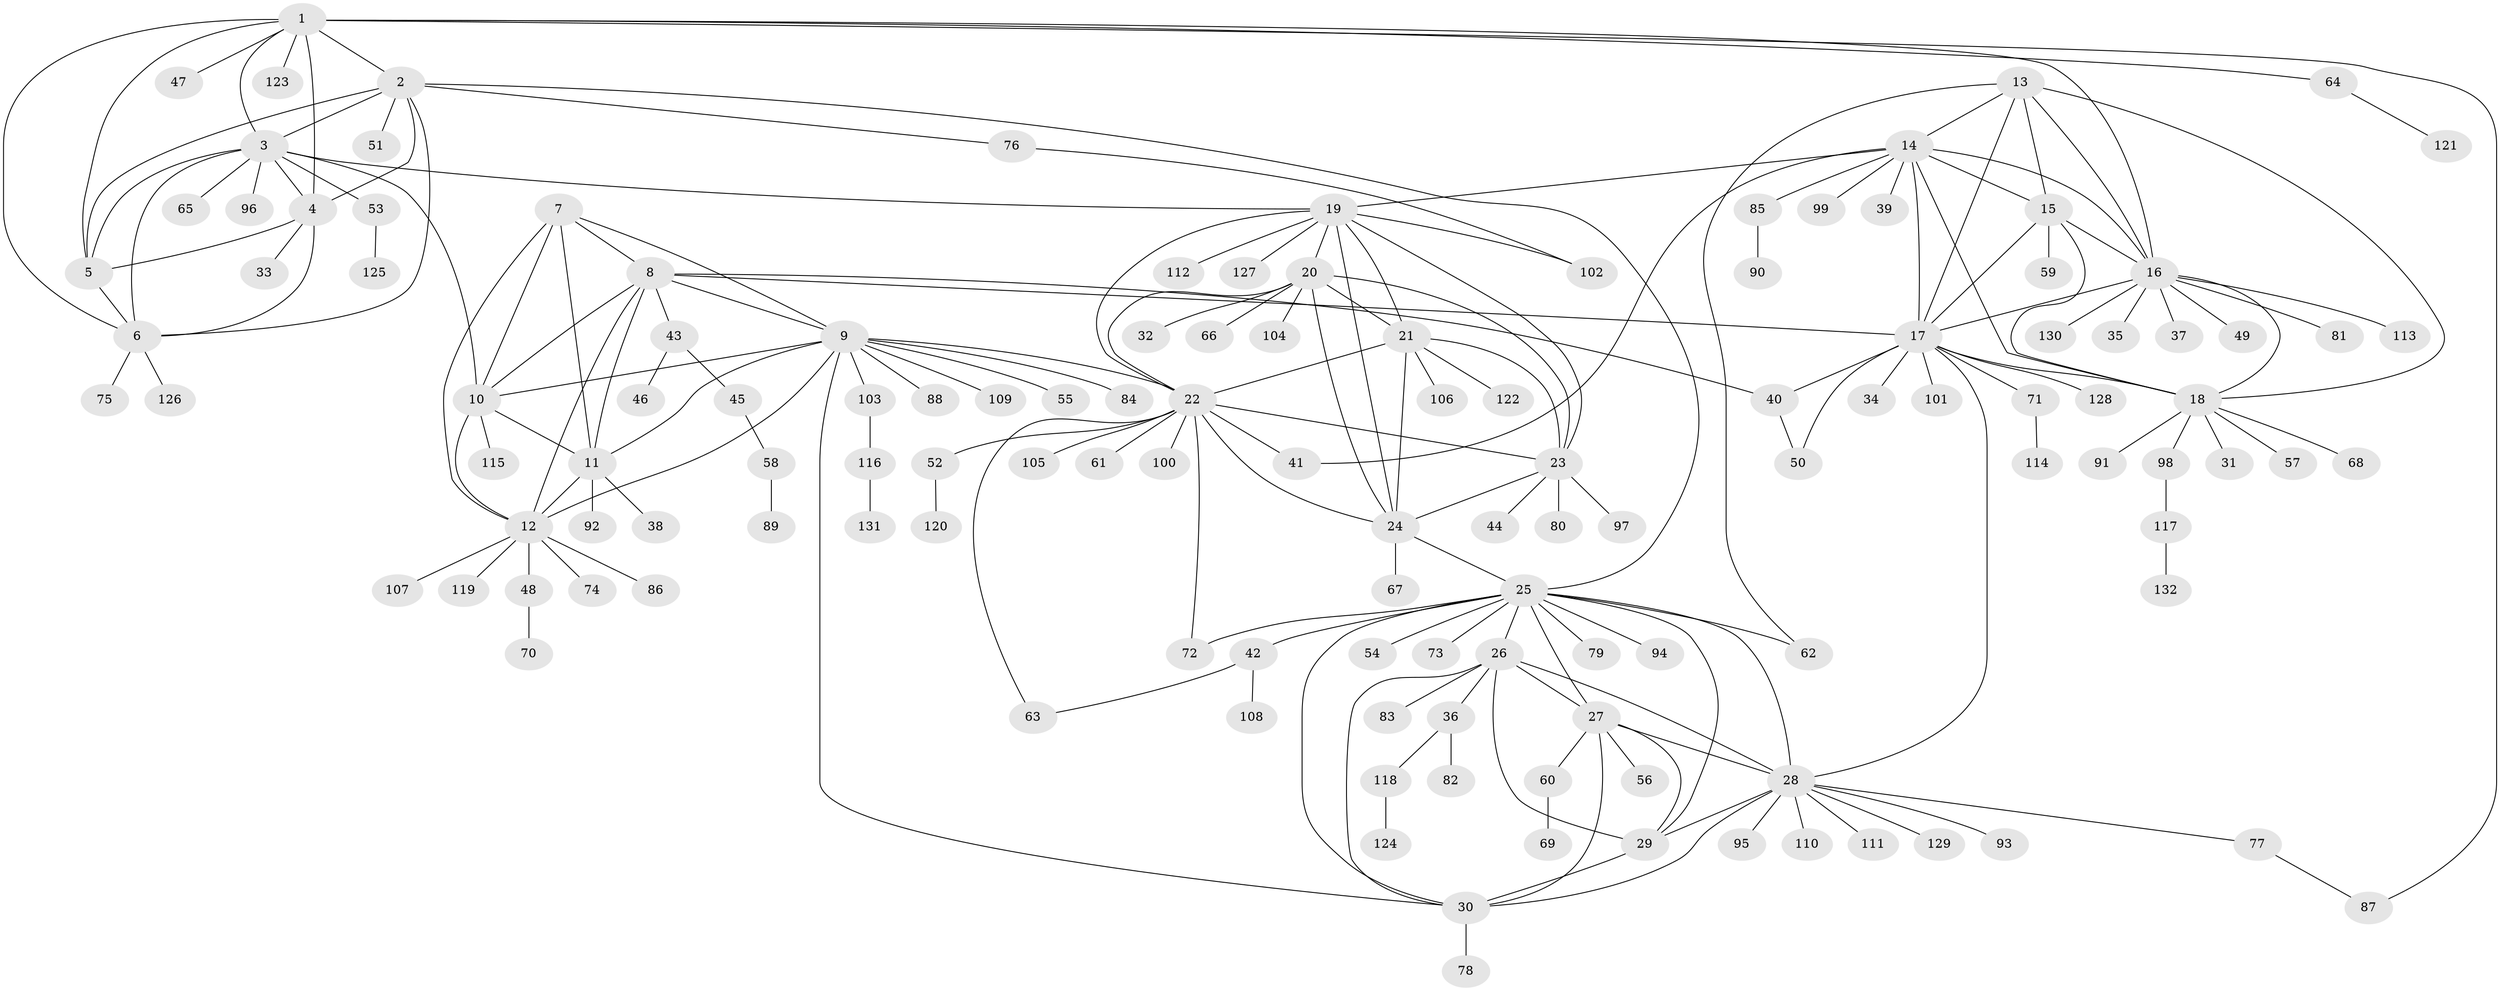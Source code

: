 // coarse degree distribution, {7: 0.04, 6: 0.04, 8: 0.03, 4: 0.02, 9: 0.03, 11: 0.02, 5: 0.03, 10: 0.02, 12: 0.02, 13: 0.01, 1: 0.6, 2: 0.13, 3: 0.01}
// Generated by graph-tools (version 1.1) at 2025/42/03/06/25 10:42:08]
// undirected, 132 vertices, 195 edges
graph export_dot {
graph [start="1"]
  node [color=gray90,style=filled];
  1;
  2;
  3;
  4;
  5;
  6;
  7;
  8;
  9;
  10;
  11;
  12;
  13;
  14;
  15;
  16;
  17;
  18;
  19;
  20;
  21;
  22;
  23;
  24;
  25;
  26;
  27;
  28;
  29;
  30;
  31;
  32;
  33;
  34;
  35;
  36;
  37;
  38;
  39;
  40;
  41;
  42;
  43;
  44;
  45;
  46;
  47;
  48;
  49;
  50;
  51;
  52;
  53;
  54;
  55;
  56;
  57;
  58;
  59;
  60;
  61;
  62;
  63;
  64;
  65;
  66;
  67;
  68;
  69;
  70;
  71;
  72;
  73;
  74;
  75;
  76;
  77;
  78;
  79;
  80;
  81;
  82;
  83;
  84;
  85;
  86;
  87;
  88;
  89;
  90;
  91;
  92;
  93;
  94;
  95;
  96;
  97;
  98;
  99;
  100;
  101;
  102;
  103;
  104;
  105;
  106;
  107;
  108;
  109;
  110;
  111;
  112;
  113;
  114;
  115;
  116;
  117;
  118;
  119;
  120;
  121;
  122;
  123;
  124;
  125;
  126;
  127;
  128;
  129;
  130;
  131;
  132;
  1 -- 2;
  1 -- 3;
  1 -- 4;
  1 -- 5;
  1 -- 6;
  1 -- 16;
  1 -- 47;
  1 -- 64;
  1 -- 87;
  1 -- 123;
  2 -- 3;
  2 -- 4;
  2 -- 5;
  2 -- 6;
  2 -- 25;
  2 -- 51;
  2 -- 76;
  3 -- 4;
  3 -- 5;
  3 -- 6;
  3 -- 10;
  3 -- 19;
  3 -- 53;
  3 -- 65;
  3 -- 96;
  4 -- 5;
  4 -- 6;
  4 -- 33;
  5 -- 6;
  6 -- 75;
  6 -- 126;
  7 -- 8;
  7 -- 9;
  7 -- 10;
  7 -- 11;
  7 -- 12;
  8 -- 9;
  8 -- 10;
  8 -- 11;
  8 -- 12;
  8 -- 17;
  8 -- 40;
  8 -- 43;
  9 -- 10;
  9 -- 11;
  9 -- 12;
  9 -- 22;
  9 -- 30;
  9 -- 55;
  9 -- 84;
  9 -- 88;
  9 -- 103;
  9 -- 109;
  10 -- 11;
  10 -- 12;
  10 -- 115;
  11 -- 12;
  11 -- 38;
  11 -- 92;
  12 -- 48;
  12 -- 74;
  12 -- 86;
  12 -- 107;
  12 -- 119;
  13 -- 14;
  13 -- 15;
  13 -- 16;
  13 -- 17;
  13 -- 18;
  13 -- 62;
  14 -- 15;
  14 -- 16;
  14 -- 17;
  14 -- 18;
  14 -- 19;
  14 -- 39;
  14 -- 41;
  14 -- 85;
  14 -- 99;
  15 -- 16;
  15 -- 17;
  15 -- 18;
  15 -- 59;
  16 -- 17;
  16 -- 18;
  16 -- 35;
  16 -- 37;
  16 -- 49;
  16 -- 81;
  16 -- 113;
  16 -- 130;
  17 -- 18;
  17 -- 28;
  17 -- 34;
  17 -- 40;
  17 -- 50;
  17 -- 71;
  17 -- 101;
  17 -- 128;
  18 -- 31;
  18 -- 57;
  18 -- 68;
  18 -- 91;
  18 -- 98;
  19 -- 20;
  19 -- 21;
  19 -- 22;
  19 -- 23;
  19 -- 24;
  19 -- 102;
  19 -- 112;
  19 -- 127;
  20 -- 21;
  20 -- 22;
  20 -- 23;
  20 -- 24;
  20 -- 32;
  20 -- 66;
  20 -- 104;
  21 -- 22;
  21 -- 23;
  21 -- 24;
  21 -- 106;
  21 -- 122;
  22 -- 23;
  22 -- 24;
  22 -- 41;
  22 -- 52;
  22 -- 61;
  22 -- 63;
  22 -- 72;
  22 -- 100;
  22 -- 105;
  23 -- 24;
  23 -- 44;
  23 -- 80;
  23 -- 97;
  24 -- 25;
  24 -- 67;
  25 -- 26;
  25 -- 27;
  25 -- 28;
  25 -- 29;
  25 -- 30;
  25 -- 42;
  25 -- 54;
  25 -- 62;
  25 -- 72;
  25 -- 73;
  25 -- 79;
  25 -- 94;
  26 -- 27;
  26 -- 28;
  26 -- 29;
  26 -- 30;
  26 -- 36;
  26 -- 83;
  27 -- 28;
  27 -- 29;
  27 -- 30;
  27 -- 56;
  27 -- 60;
  28 -- 29;
  28 -- 30;
  28 -- 77;
  28 -- 93;
  28 -- 95;
  28 -- 110;
  28 -- 111;
  28 -- 129;
  29 -- 30;
  30 -- 78;
  36 -- 82;
  36 -- 118;
  40 -- 50;
  42 -- 63;
  42 -- 108;
  43 -- 45;
  43 -- 46;
  45 -- 58;
  48 -- 70;
  52 -- 120;
  53 -- 125;
  58 -- 89;
  60 -- 69;
  64 -- 121;
  71 -- 114;
  76 -- 102;
  77 -- 87;
  85 -- 90;
  98 -- 117;
  103 -- 116;
  116 -- 131;
  117 -- 132;
  118 -- 124;
}
